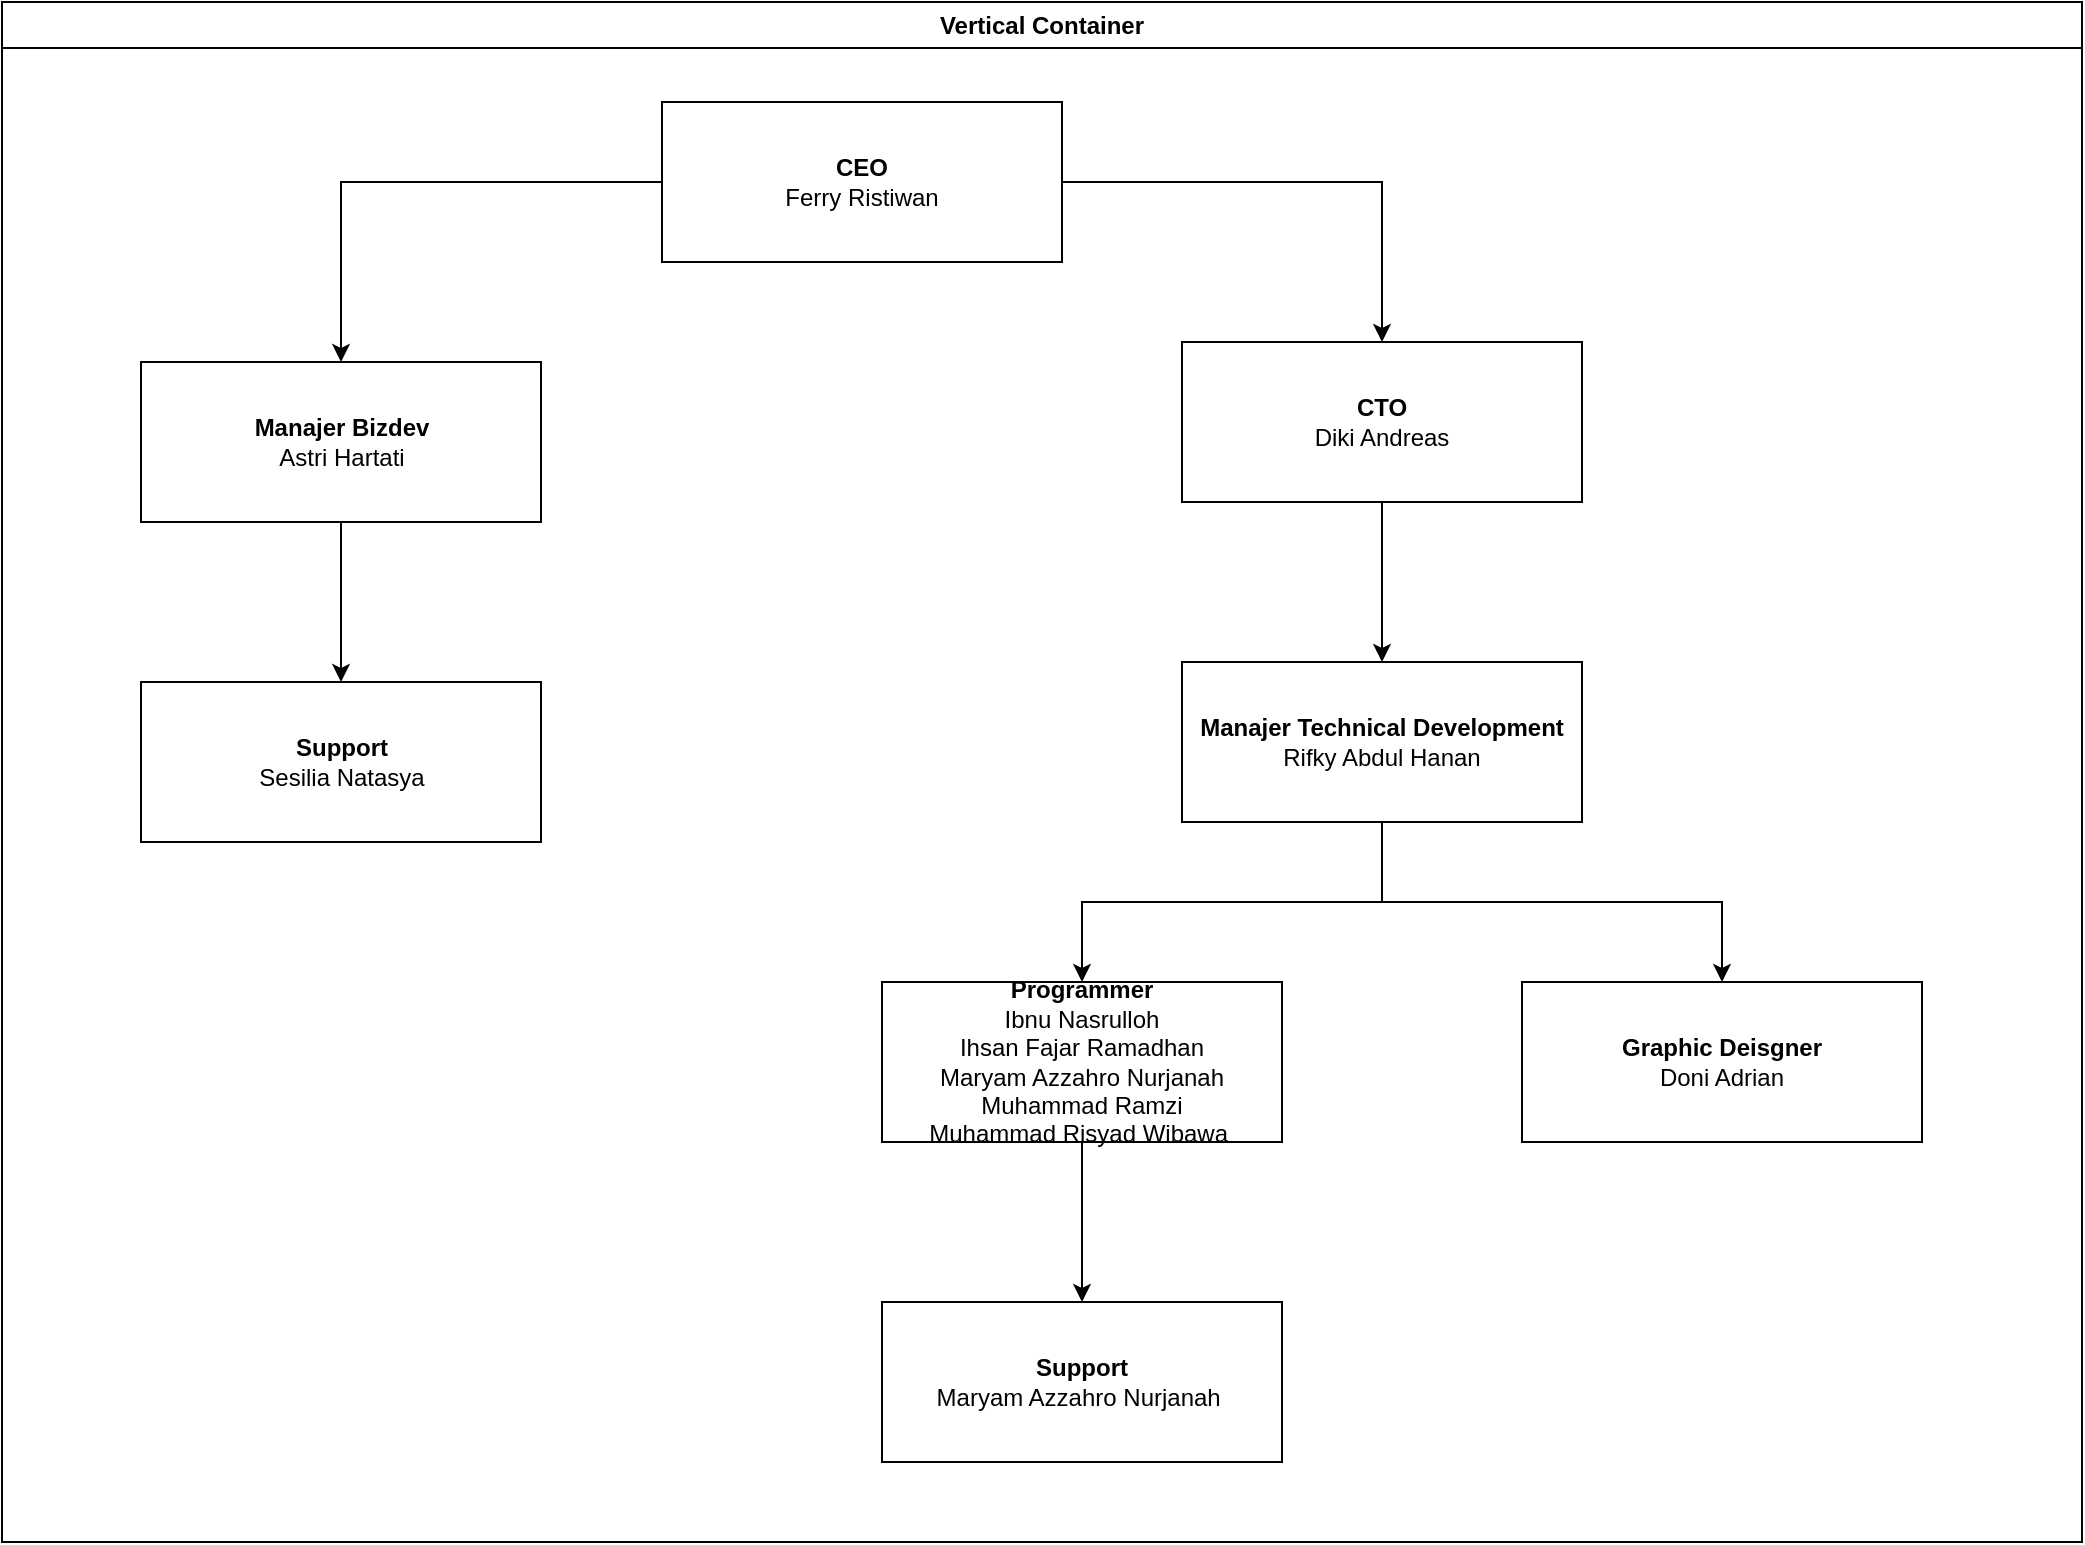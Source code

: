 <mxfile version="28.2.4">
  <diagram name="Page-1" id="AA9trC6-xfU6afuePi1D">
    <mxGraphModel dx="2587" dy="892" grid="1" gridSize="10" guides="1" tooltips="1" connect="1" arrows="1" fold="1" page="1" pageScale="1" pageWidth="850" pageHeight="1100" math="0" shadow="0">
      <root>
        <mxCell id="0" />
        <mxCell id="1" parent="0" />
        <mxCell id="adEVCsGDcoC7lPXOPuaK-1" value="Vertical Container" style="swimlane;whiteSpace=wrap;html=1;" vertex="1" parent="1">
          <mxGeometry x="-120" y="230" width="1040" height="770" as="geometry" />
        </mxCell>
        <mxCell id="adEVCsGDcoC7lPXOPuaK-6" value="" style="edgeStyle=orthogonalEdgeStyle;rounded=0;orthogonalLoop=1;jettySize=auto;html=1;" edge="1" parent="adEVCsGDcoC7lPXOPuaK-1" source="adEVCsGDcoC7lPXOPuaK-2" target="adEVCsGDcoC7lPXOPuaK-5">
          <mxGeometry relative="1" as="geometry" />
        </mxCell>
        <mxCell id="adEVCsGDcoC7lPXOPuaK-10" value="" style="edgeStyle=orthogonalEdgeStyle;rounded=0;orthogonalLoop=1;jettySize=auto;html=1;" edge="1" parent="adEVCsGDcoC7lPXOPuaK-1" source="adEVCsGDcoC7lPXOPuaK-2" target="adEVCsGDcoC7lPXOPuaK-9">
          <mxGeometry relative="1" as="geometry" />
        </mxCell>
        <mxCell id="adEVCsGDcoC7lPXOPuaK-2" value="&lt;b&gt;CEO&lt;/b&gt;&lt;div&gt;Ferry Ristiwan&lt;/div&gt;" style="rounded=0;whiteSpace=wrap;html=1;" vertex="1" parent="adEVCsGDcoC7lPXOPuaK-1">
          <mxGeometry x="330" y="50" width="200" height="80" as="geometry" />
        </mxCell>
        <mxCell id="adEVCsGDcoC7lPXOPuaK-8" value="" style="edgeStyle=orthogonalEdgeStyle;rounded=0;orthogonalLoop=1;jettySize=auto;html=1;" edge="1" parent="adEVCsGDcoC7lPXOPuaK-1" source="adEVCsGDcoC7lPXOPuaK-5" target="adEVCsGDcoC7lPXOPuaK-7">
          <mxGeometry relative="1" as="geometry" />
        </mxCell>
        <mxCell id="adEVCsGDcoC7lPXOPuaK-5" value="&lt;b&gt;Manajer Bizdev&lt;/b&gt;&lt;div&gt;Astri Hartati&lt;/div&gt;" style="rounded=0;whiteSpace=wrap;html=1;" vertex="1" parent="adEVCsGDcoC7lPXOPuaK-1">
          <mxGeometry x="69.5" y="180" width="200" height="80" as="geometry" />
        </mxCell>
        <mxCell id="adEVCsGDcoC7lPXOPuaK-7" value="&lt;b&gt;Support&lt;/b&gt;&lt;div&gt;Sesilia Natasya&lt;/div&gt;" style="rounded=0;whiteSpace=wrap;html=1;" vertex="1" parent="adEVCsGDcoC7lPXOPuaK-1">
          <mxGeometry x="69.5" y="340" width="200" height="80" as="geometry" />
        </mxCell>
        <mxCell id="adEVCsGDcoC7lPXOPuaK-12" value="" style="edgeStyle=orthogonalEdgeStyle;rounded=0;orthogonalLoop=1;jettySize=auto;html=1;" edge="1" parent="adEVCsGDcoC7lPXOPuaK-1" source="adEVCsGDcoC7lPXOPuaK-9" target="adEVCsGDcoC7lPXOPuaK-11">
          <mxGeometry relative="1" as="geometry" />
        </mxCell>
        <mxCell id="adEVCsGDcoC7lPXOPuaK-9" value="&lt;b&gt;CTO&lt;/b&gt;&lt;div&gt;Diki Andreas&lt;/div&gt;" style="rounded=0;whiteSpace=wrap;html=1;" vertex="1" parent="adEVCsGDcoC7lPXOPuaK-1">
          <mxGeometry x="590" y="170" width="200" height="80" as="geometry" />
        </mxCell>
        <mxCell id="adEVCsGDcoC7lPXOPuaK-14" value="" style="edgeStyle=orthogonalEdgeStyle;rounded=0;orthogonalLoop=1;jettySize=auto;html=1;" edge="1" parent="adEVCsGDcoC7lPXOPuaK-1" source="adEVCsGDcoC7lPXOPuaK-11" target="adEVCsGDcoC7lPXOPuaK-13">
          <mxGeometry relative="1" as="geometry" />
        </mxCell>
        <mxCell id="adEVCsGDcoC7lPXOPuaK-16" value="" style="edgeStyle=orthogonalEdgeStyle;rounded=0;orthogonalLoop=1;jettySize=auto;html=1;" edge="1" parent="adEVCsGDcoC7lPXOPuaK-1" source="adEVCsGDcoC7lPXOPuaK-11" target="adEVCsGDcoC7lPXOPuaK-15">
          <mxGeometry relative="1" as="geometry" />
        </mxCell>
        <mxCell id="adEVCsGDcoC7lPXOPuaK-11" value="&lt;b&gt;Manajer Technical Development&lt;/b&gt;&lt;div&gt;Rifky Abdul Hanan&lt;/div&gt;" style="rounded=0;whiteSpace=wrap;html=1;" vertex="1" parent="adEVCsGDcoC7lPXOPuaK-1">
          <mxGeometry x="590" y="330" width="200" height="80" as="geometry" />
        </mxCell>
        <mxCell id="adEVCsGDcoC7lPXOPuaK-18" value="" style="edgeStyle=orthogonalEdgeStyle;rounded=0;orthogonalLoop=1;jettySize=auto;html=1;" edge="1" parent="adEVCsGDcoC7lPXOPuaK-1" source="adEVCsGDcoC7lPXOPuaK-13" target="adEVCsGDcoC7lPXOPuaK-17">
          <mxGeometry relative="1" as="geometry" />
        </mxCell>
        <mxCell id="adEVCsGDcoC7lPXOPuaK-13" value="&lt;b&gt;Programmer&lt;/b&gt;&lt;div&gt;Ibnu Nasrulloh&lt;/div&gt;&lt;div&gt;Ihsan Fajar Ramadhan&lt;/div&gt;&lt;div&gt;Maryam Azzahro Nurjanah&lt;/div&gt;&lt;div&gt;Muhammad Ramzi&lt;/div&gt;&lt;div&gt;Muhammad Risyad Wibawa&amp;nbsp;&lt;/div&gt;" style="rounded=0;whiteSpace=wrap;html=1;" vertex="1" parent="adEVCsGDcoC7lPXOPuaK-1">
          <mxGeometry x="440" y="490" width="200" height="80" as="geometry" />
        </mxCell>
        <mxCell id="adEVCsGDcoC7lPXOPuaK-15" value="&lt;b&gt;Graphic Deisgner&lt;/b&gt;&lt;div&gt;Doni Adrian&lt;/div&gt;" style="rounded=0;whiteSpace=wrap;html=1;" vertex="1" parent="adEVCsGDcoC7lPXOPuaK-1">
          <mxGeometry x="760" y="490" width="200" height="80" as="geometry" />
        </mxCell>
        <mxCell id="adEVCsGDcoC7lPXOPuaK-17" value="&lt;b&gt;Support&lt;/b&gt;&lt;div&gt;&lt;span style=&quot;background-color: transparent; color: light-dark(rgb(0, 0, 0), rgb(255, 255, 255));&quot;&gt;Maryam Azzahro Nurjanah&amp;nbsp;&lt;/span&gt;&lt;/div&gt;" style="rounded=0;whiteSpace=wrap;html=1;" vertex="1" parent="adEVCsGDcoC7lPXOPuaK-1">
          <mxGeometry x="440" y="650" width="200" height="80" as="geometry" />
        </mxCell>
      </root>
    </mxGraphModel>
  </diagram>
</mxfile>
